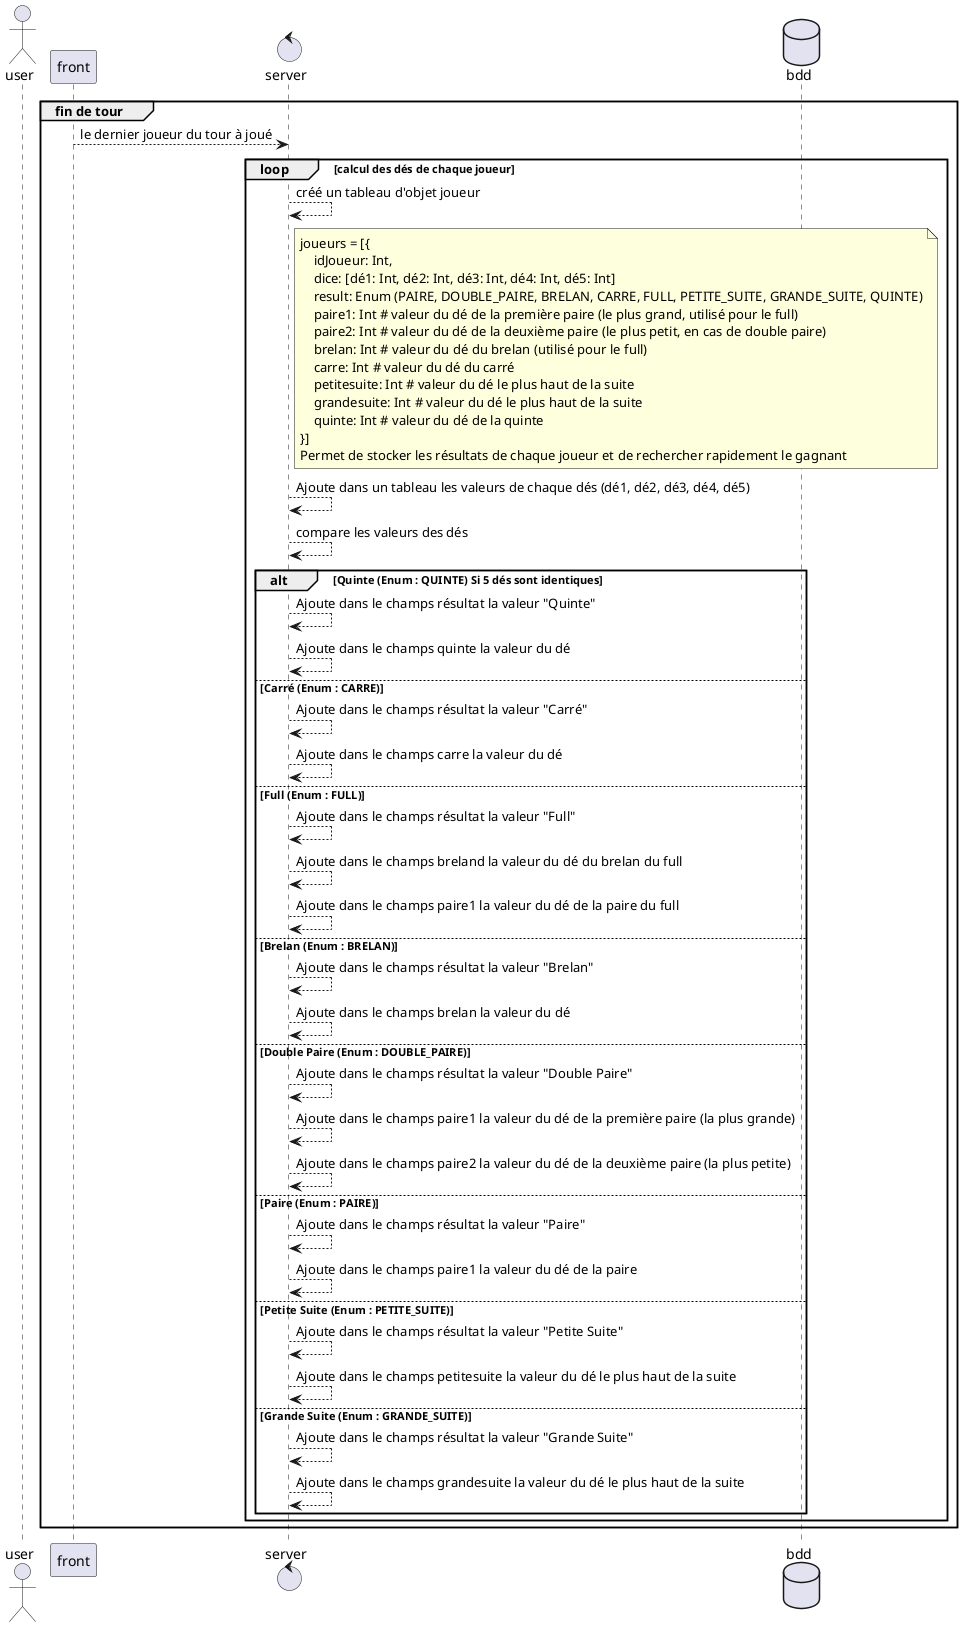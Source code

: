@startuml Algorithme : Calcul des dés
actor user as user
participant front as front
control server as server
database bdd as bdd
group fin de tour
    front --> server : le dernier joueur du tour à joué
    loop calcul des dés de chaque joueur
        server --> server : créé un tableau d'objet joueur
        note right of server
            joueurs = [{
                idJoueur: Int,
                dice: [dé1: Int, dé2: Int, dé3: Int, dé4: Int, dé5: Int]
                result: Enum (PAIRE, DOUBLE_PAIRE, BRELAN, CARRE, FULL, PETITE_SUITE, GRANDE_SUITE, QUINTE)
                paire1: Int # valeur du dé de la première paire (le plus grand, utilisé pour le full)
                paire2: Int # valeur du dé de la deuxième paire (le plus petit, en cas de double paire)
                brelan: Int # valeur du dé du brelan (utilisé pour le full)
                carre: Int # valeur du dé du carré 
                petitesuite: Int # valeur du dé le plus haut de la suite 
                grandesuite: Int # valeur du dé le plus haut de la suite
                quinte: Int # valeur du dé de la quinte
            }]
            Permet de stocker les résultats de chaque joueur et de rechercher rapidement le gagnant
        end note
        server --> server : Ajoute dans un tableau les valeurs de chaque dés (dé1, dé2, dé3, dé4, dé5)
        server --> server : compare les valeurs des dés 
        alt Quinte (Enum : QUINTE) Si 5 dés sont identiques
            server --> server : Ajoute dans le champs résultat la valeur "Quinte"
            server --> server : Ajoute dans le champs quinte la valeur du dé
        else Carré (Enum : CARRE)
            server --> server : Ajoute dans le champs résultat la valeur "Carré"
            server --> server : Ajoute dans le champs carre la valeur du dé
        else Full (Enum : FULL)
            server --> server : Ajoute dans le champs résultat la valeur "Full"
            server --> server : Ajoute dans le champs breland la valeur du dé du brelan du full
            server --> server : Ajoute dans le champs paire1 la valeur du dé de la paire du full
        else Brelan (Enum : BRELAN)
            server --> server : Ajoute dans le champs résultat la valeur "Brelan"
            server --> server : Ajoute dans le champs brelan la valeur du dé
        else Double Paire (Enum : DOUBLE_PAIRE)
            server --> server : Ajoute dans le champs résultat la valeur "Double Paire"
            server --> server : Ajoute dans le champs paire1 la valeur du dé de la première paire (la plus grande)
            server --> server : Ajoute dans le champs paire2 la valeur du dé de la deuxième paire (la plus petite)
        else Paire (Enum : PAIRE)
            server --> server : Ajoute dans le champs résultat la valeur "Paire"
            server --> server : Ajoute dans le champs paire1 la valeur du dé de la paire
        else Petite Suite (Enum : PETITE_SUITE)
            server --> server : Ajoute dans le champs résultat la valeur "Petite Suite"
            server --> server : Ajoute dans le champs petitesuite la valeur du dé le plus haut de la suite
        else Grande Suite (Enum : GRANDE_SUITE)
            server --> server : Ajoute dans le champs résultat la valeur "Grande Suite"
            server --> server : Ajoute dans le champs grandesuite la valeur du dé le plus haut de la suite
        end
    end
end
@enduml